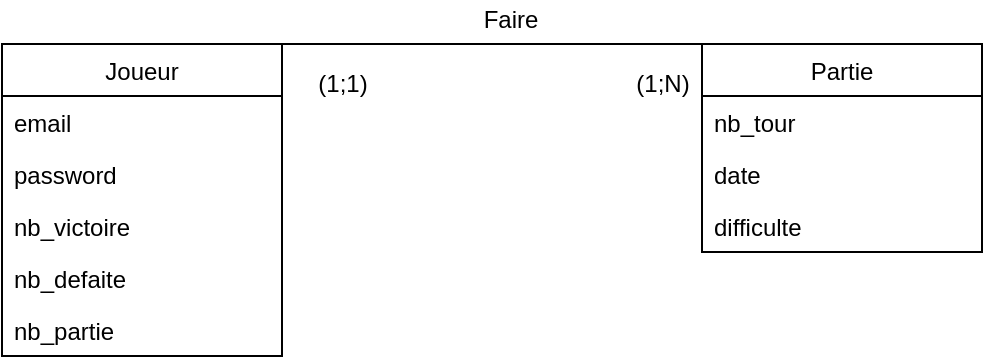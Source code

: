 <mxfile version="12.2.9" type="device" pages="1"><diagram id="pUbhLPuE9Va_paFH2o-R" name="Page-1"><mxGraphModel dx="1422" dy="762" grid="1" gridSize="10" guides="1" tooltips="1" connect="1" arrows="1" fold="1" page="1" pageScale="1" pageWidth="827" pageHeight="1169" math="0" shadow="0"><root><mxCell id="0"/><mxCell id="1" parent="0"/><mxCell id="UvTwFspYFLVvtJoOAZpT-40" style="edgeStyle=none;rounded=0;orthogonalLoop=1;jettySize=auto;html=1;exitX=0.75;exitY=0;exitDx=0;exitDy=0;entryX=0.021;entryY=0;entryDx=0;entryDy=0;entryPerimeter=0;endArrow=none;endFill=0;" edge="1" parent="1" source="UvTwFspYFLVvtJoOAZpT-26" target="UvTwFspYFLVvtJoOAZpT-34"><mxGeometry relative="1" as="geometry"/></mxCell><mxCell id="UvTwFspYFLVvtJoOAZpT-26" value="Joueur" style="swimlane;fontStyle=0;childLayout=stackLayout;horizontal=1;startSize=26;fillColor=none;horizontalStack=0;resizeParent=1;resizeParentMax=0;resizeLast=0;collapsible=1;marginBottom=0;" vertex="1" parent="1"><mxGeometry x="130" y="100" width="140" height="156" as="geometry"/></mxCell><mxCell id="UvTwFspYFLVvtJoOAZpT-27" value="email" style="text;strokeColor=none;fillColor=none;align=left;verticalAlign=top;spacingLeft=4;spacingRight=4;overflow=hidden;rotatable=0;points=[[0,0.5],[1,0.5]];portConstraint=eastwest;" vertex="1" parent="UvTwFspYFLVvtJoOAZpT-26"><mxGeometry y="26" width="140" height="26" as="geometry"/></mxCell><mxCell id="UvTwFspYFLVvtJoOAZpT-28" value="password" style="text;strokeColor=none;fillColor=none;align=left;verticalAlign=top;spacingLeft=4;spacingRight=4;overflow=hidden;rotatable=0;points=[[0,0.5],[1,0.5]];portConstraint=eastwest;" vertex="1" parent="UvTwFspYFLVvtJoOAZpT-26"><mxGeometry y="52" width="140" height="26" as="geometry"/></mxCell><mxCell id="UvTwFspYFLVvtJoOAZpT-29" value="nb_victoire" style="text;strokeColor=none;fillColor=none;align=left;verticalAlign=top;spacingLeft=4;spacingRight=4;overflow=hidden;rotatable=0;points=[[0,0.5],[1,0.5]];portConstraint=eastwest;" vertex="1" parent="UvTwFspYFLVvtJoOAZpT-26"><mxGeometry y="78" width="140" height="26" as="geometry"/></mxCell><mxCell id="UvTwFspYFLVvtJoOAZpT-30" value="nb_defaite" style="text;strokeColor=none;fillColor=none;align=left;verticalAlign=top;spacingLeft=4;spacingRight=4;overflow=hidden;rotatable=0;points=[[0,0.5],[1,0.5]];portConstraint=eastwest;" vertex="1" parent="UvTwFspYFLVvtJoOAZpT-26"><mxGeometry y="104" width="140" height="26" as="geometry"/></mxCell><mxCell id="UvTwFspYFLVvtJoOAZpT-31" value="nb_partie" style="text;strokeColor=none;fillColor=none;align=left;verticalAlign=top;spacingLeft=4;spacingRight=4;overflow=hidden;rotatable=0;points=[[0,0.5],[1,0.5]];portConstraint=eastwest;" vertex="1" parent="UvTwFspYFLVvtJoOAZpT-26"><mxGeometry y="130" width="140" height="26" as="geometry"/></mxCell><mxCell id="UvTwFspYFLVvtJoOAZpT-34" value="Partie" style="swimlane;fontStyle=0;childLayout=stackLayout;horizontal=1;startSize=26;fillColor=none;horizontalStack=0;resizeParent=1;resizeParentMax=0;resizeLast=0;collapsible=1;marginBottom=0;" vertex="1" parent="1"><mxGeometry x="480" y="100" width="140" height="104" as="geometry"/></mxCell><mxCell id="UvTwFspYFLVvtJoOAZpT-36" value="nb_tour" style="text;strokeColor=none;fillColor=none;align=left;verticalAlign=top;spacingLeft=4;spacingRight=4;overflow=hidden;rotatable=0;points=[[0,0.5],[1,0.5]];portConstraint=eastwest;" vertex="1" parent="UvTwFspYFLVvtJoOAZpT-34"><mxGeometry y="26" width="140" height="26" as="geometry"/></mxCell><mxCell id="UvTwFspYFLVvtJoOAZpT-38" value="date" style="text;strokeColor=none;fillColor=none;align=left;verticalAlign=top;spacingLeft=4;spacingRight=4;overflow=hidden;rotatable=0;points=[[0,0.5],[1,0.5]];portConstraint=eastwest;" vertex="1" parent="UvTwFspYFLVvtJoOAZpT-34"><mxGeometry y="52" width="140" height="26" as="geometry"/></mxCell><mxCell id="UvTwFspYFLVvtJoOAZpT-39" value="difficulte" style="text;strokeColor=none;fillColor=none;align=left;verticalAlign=top;spacingLeft=4;spacingRight=4;overflow=hidden;rotatable=0;points=[[0,0.5],[1,0.5]];portConstraint=eastwest;" vertex="1" parent="UvTwFspYFLVvtJoOAZpT-34"><mxGeometry y="78" width="140" height="26" as="geometry"/></mxCell><mxCell id="UvTwFspYFLVvtJoOAZpT-41" value="Faire" style="text;html=1;align=center;verticalAlign=middle;resizable=0;points=[];;autosize=1;" vertex="1" parent="1"><mxGeometry x="364" y="78" width="40" height="20" as="geometry"/></mxCell><mxCell id="UvTwFspYFLVvtJoOAZpT-42" value="(1;1)" style="text;html=1;align=center;verticalAlign=middle;resizable=0;points=[];;autosize=1;" vertex="1" parent="1"><mxGeometry x="280" y="110" width="40" height="20" as="geometry"/></mxCell><mxCell id="UvTwFspYFLVvtJoOAZpT-43" value="(1;N)" style="text;html=1;align=center;verticalAlign=middle;resizable=0;points=[];;autosize=1;" vertex="1" parent="1"><mxGeometry x="440" y="110" width="40" height="20" as="geometry"/></mxCell></root></mxGraphModel></diagram></mxfile>